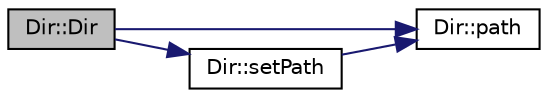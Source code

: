 digraph "Dir::Dir"
{
 // LATEX_PDF_SIZE
  edge [fontname="Helvetica",fontsize="10",labelfontname="Helvetica",labelfontsize="10"];
  node [fontname="Helvetica",fontsize="10",shape=record];
  rankdir="LR";
  Node1 [label="Dir::Dir",height=0.2,width=0.4,color="black", fillcolor="grey75", style="filled", fontcolor="black",tooltip=" "];
  Node1 -> Node2 [color="midnightblue",fontsize="10",style="solid"];
  Node2 [label="Dir::path",height=0.2,width=0.4,color="black", fillcolor="white", style="filled",URL="$classDir.html#ac277cdc273640905e941d9e6262bc594",tooltip=" "];
  Node1 -> Node3 [color="midnightblue",fontsize="10",style="solid"];
  Node3 [label="Dir::setPath",height=0.2,width=0.4,color="black", fillcolor="white", style="filled",URL="$classDir.html#a2bb647584a701cb526874a8c0cd68c13",tooltip=" "];
  Node3 -> Node2 [color="midnightblue",fontsize="10",style="solid"];
}
